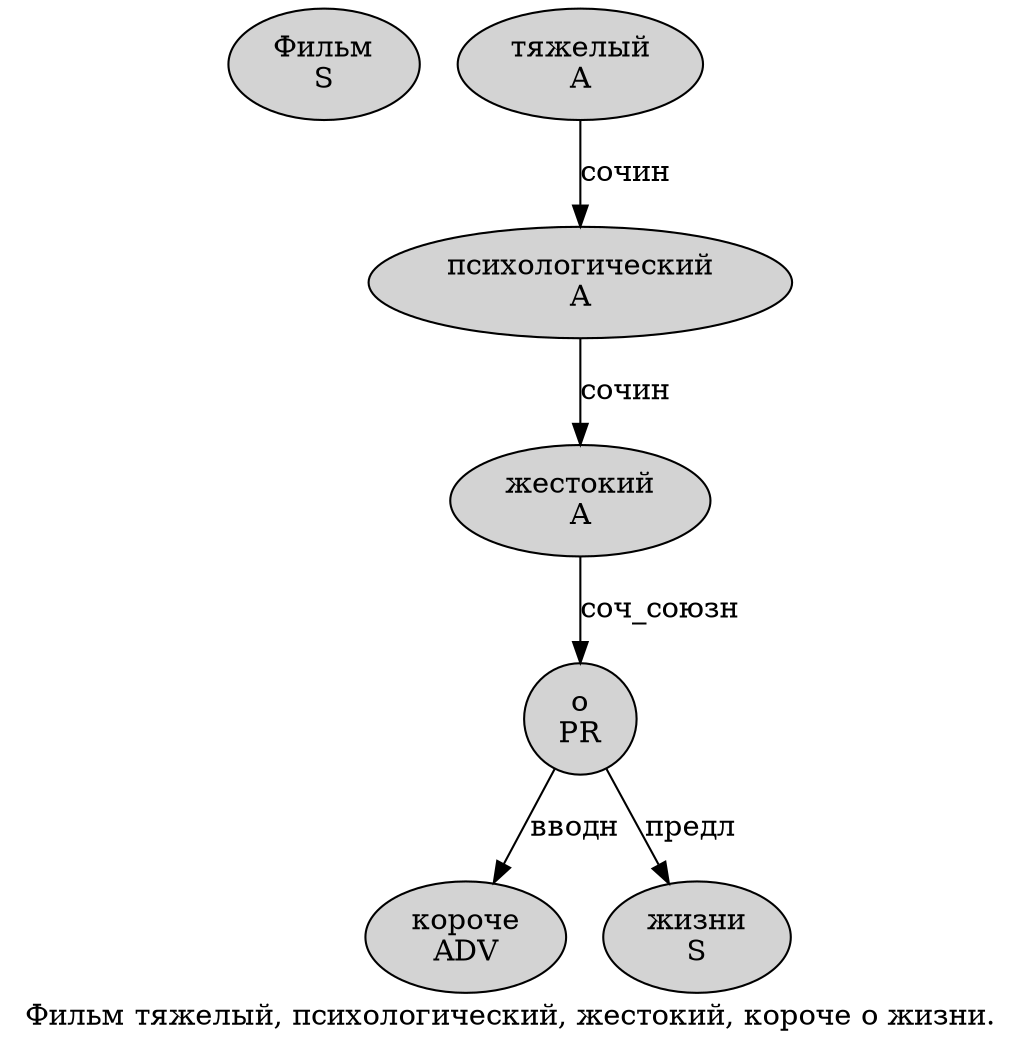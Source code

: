 digraph SENTENCE_576 {
	graph [label="Фильм тяжелый, психологический, жестокий, короче о жизни."]
	node [style=filled]
		0 [label="Фильм
S" color="" fillcolor=lightgray penwidth=1 shape=ellipse]
		1 [label="тяжелый
A" color="" fillcolor=lightgray penwidth=1 shape=ellipse]
		3 [label="психологический
A" color="" fillcolor=lightgray penwidth=1 shape=ellipse]
		5 [label="жестокий
A" color="" fillcolor=lightgray penwidth=1 shape=ellipse]
		7 [label="короче
ADV" color="" fillcolor=lightgray penwidth=1 shape=ellipse]
		8 [label="о
PR" color="" fillcolor=lightgray penwidth=1 shape=ellipse]
		9 [label="жизни
S" color="" fillcolor=lightgray penwidth=1 shape=ellipse]
			1 -> 3 [label="сочин"]
			5 -> 8 [label="соч_союзн"]
			8 -> 7 [label="вводн"]
			8 -> 9 [label="предл"]
			3 -> 5 [label="сочин"]
}